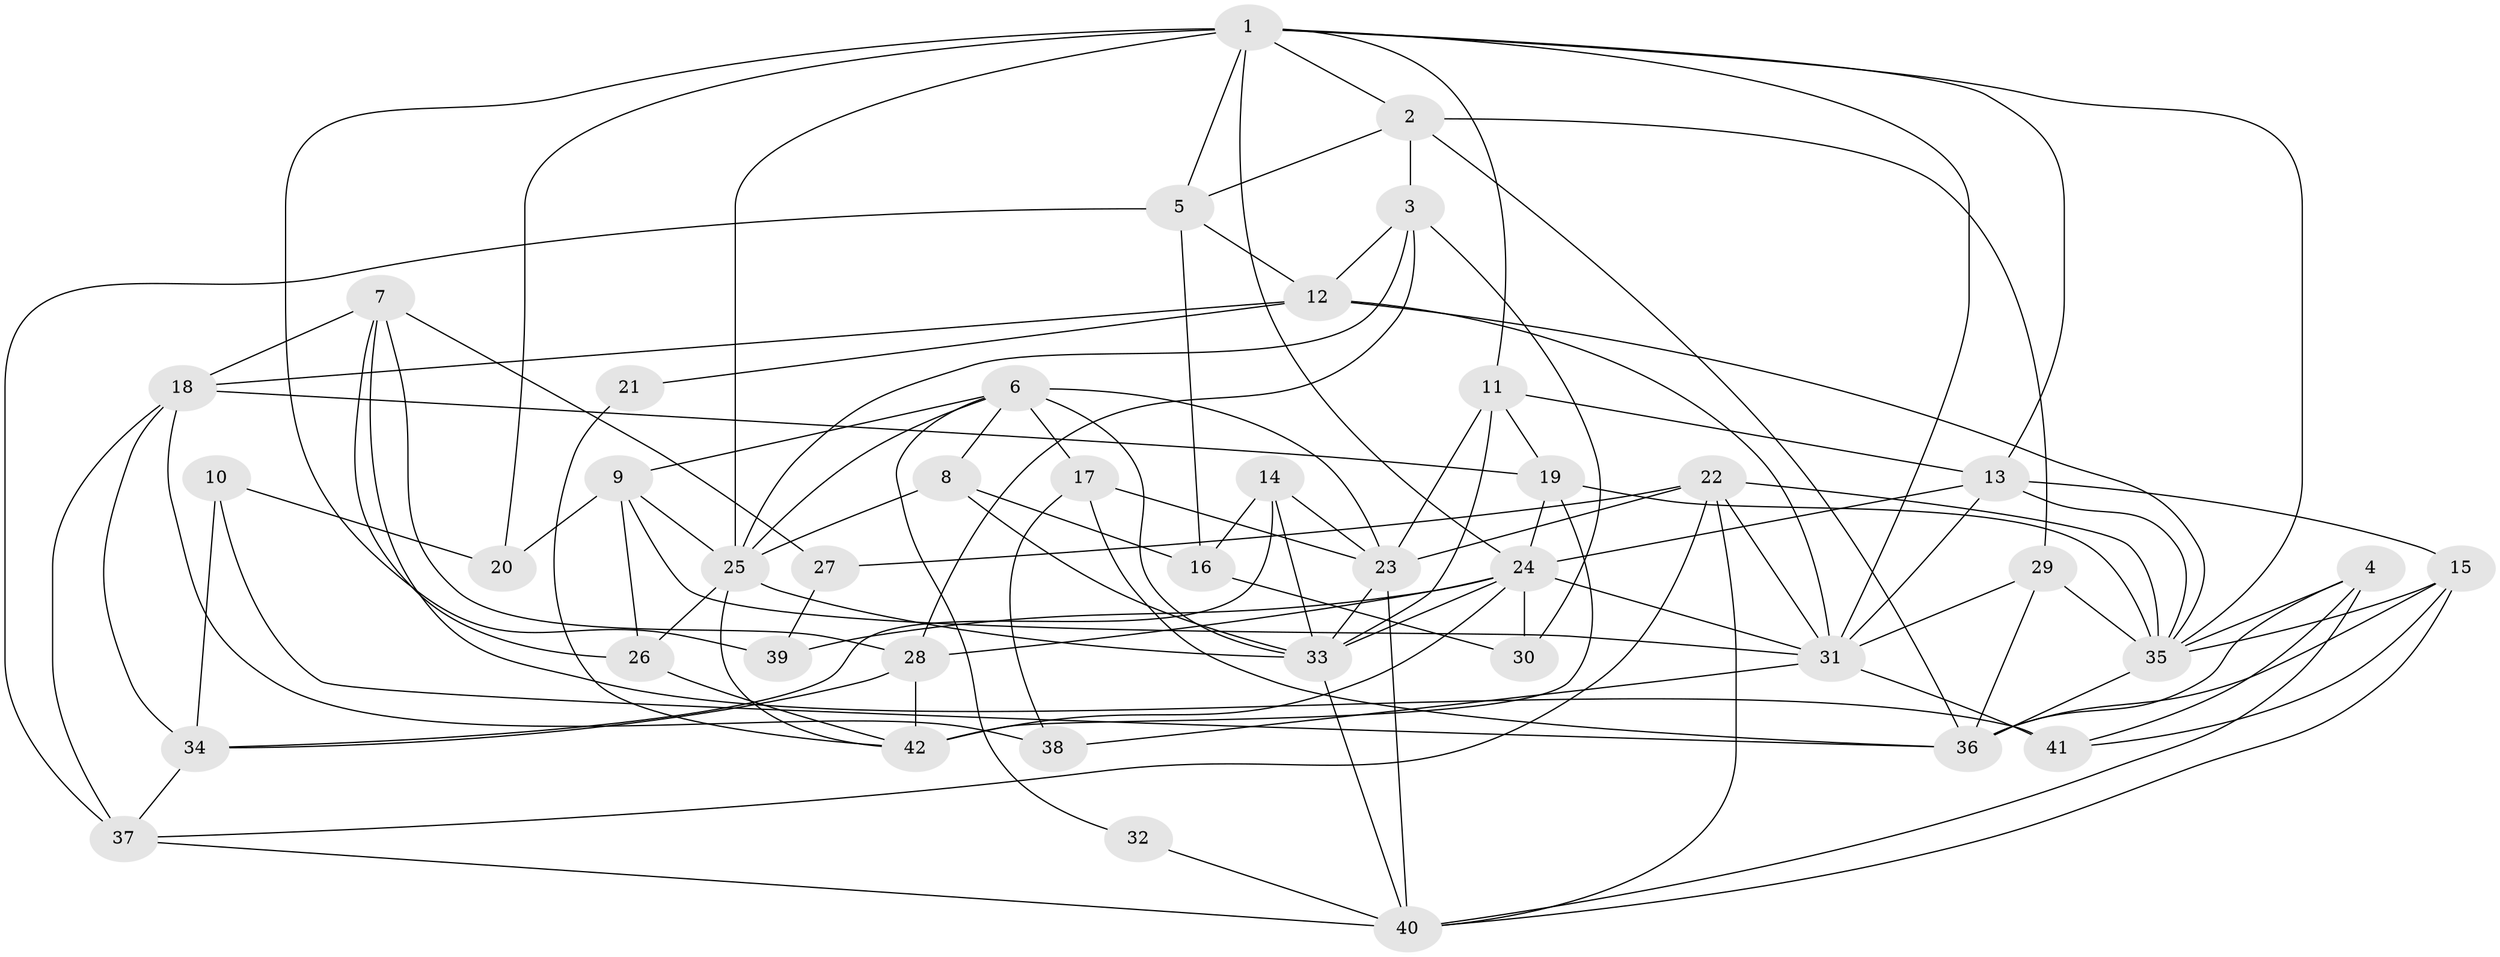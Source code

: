 // original degree distribution, {5: 0.1686746987951807, 7: 0.012048192771084338, 4: 0.3614457831325301, 2: 0.1686746987951807, 8: 0.012048192771084338, 3: 0.1686746987951807, 6: 0.0963855421686747, 9: 0.012048192771084338}
// Generated by graph-tools (version 1.1) at 2025/02/03/09/25 03:02:03]
// undirected, 42 vertices, 110 edges
graph export_dot {
graph [start="1"]
  node [color=gray90,style=filled];
  1;
  2;
  3;
  4;
  5;
  6;
  7;
  8;
  9;
  10;
  11;
  12;
  13;
  14;
  15;
  16;
  17;
  18;
  19;
  20;
  21;
  22;
  23;
  24;
  25;
  26;
  27;
  28;
  29;
  30;
  31;
  32;
  33;
  34;
  35;
  36;
  37;
  38;
  39;
  40;
  41;
  42;
  1 -- 2 [weight=1.0];
  1 -- 5 [weight=1.0];
  1 -- 11 [weight=1.0];
  1 -- 13 [weight=1.0];
  1 -- 20 [weight=2.0];
  1 -- 24 [weight=1.0];
  1 -- 25 [weight=1.0];
  1 -- 31 [weight=1.0];
  1 -- 35 [weight=1.0];
  1 -- 39 [weight=1.0];
  2 -- 3 [weight=1.0];
  2 -- 5 [weight=1.0];
  2 -- 29 [weight=1.0];
  2 -- 36 [weight=1.0];
  3 -- 12 [weight=1.0];
  3 -- 25 [weight=1.0];
  3 -- 28 [weight=1.0];
  3 -- 30 [weight=1.0];
  4 -- 35 [weight=1.0];
  4 -- 36 [weight=1.0];
  4 -- 40 [weight=1.0];
  4 -- 41 [weight=1.0];
  5 -- 12 [weight=1.0];
  5 -- 16 [weight=1.0];
  5 -- 37 [weight=2.0];
  6 -- 8 [weight=1.0];
  6 -- 9 [weight=1.0];
  6 -- 17 [weight=1.0];
  6 -- 23 [weight=1.0];
  6 -- 25 [weight=1.0];
  6 -- 32 [weight=1.0];
  6 -- 33 [weight=2.0];
  7 -- 18 [weight=1.0];
  7 -- 26 [weight=1.0];
  7 -- 27 [weight=1.0];
  7 -- 28 [weight=1.0];
  7 -- 41 [weight=3.0];
  8 -- 16 [weight=1.0];
  8 -- 25 [weight=1.0];
  8 -- 33 [weight=1.0];
  9 -- 20 [weight=1.0];
  9 -- 25 [weight=1.0];
  9 -- 26 [weight=1.0];
  9 -- 31 [weight=1.0];
  10 -- 20 [weight=1.0];
  10 -- 34 [weight=1.0];
  10 -- 36 [weight=1.0];
  11 -- 13 [weight=1.0];
  11 -- 19 [weight=1.0];
  11 -- 23 [weight=1.0];
  11 -- 33 [weight=2.0];
  12 -- 18 [weight=1.0];
  12 -- 21 [weight=1.0];
  12 -- 31 [weight=1.0];
  12 -- 35 [weight=1.0];
  13 -- 15 [weight=1.0];
  13 -- 24 [weight=2.0];
  13 -- 31 [weight=1.0];
  13 -- 35 [weight=1.0];
  14 -- 16 [weight=1.0];
  14 -- 23 [weight=1.0];
  14 -- 33 [weight=1.0];
  14 -- 34 [weight=1.0];
  15 -- 35 [weight=1.0];
  15 -- 36 [weight=1.0];
  15 -- 40 [weight=1.0];
  15 -- 41 [weight=1.0];
  16 -- 30 [weight=1.0];
  17 -- 23 [weight=1.0];
  17 -- 36 [weight=1.0];
  17 -- 38 [weight=1.0];
  18 -- 19 [weight=1.0];
  18 -- 34 [weight=1.0];
  18 -- 37 [weight=1.0];
  18 -- 38 [weight=1.0];
  19 -- 24 [weight=1.0];
  19 -- 35 [weight=1.0];
  19 -- 42 [weight=1.0];
  21 -- 42 [weight=1.0];
  22 -- 23 [weight=1.0];
  22 -- 27 [weight=1.0];
  22 -- 31 [weight=1.0];
  22 -- 35 [weight=1.0];
  22 -- 37 [weight=1.0];
  22 -- 40 [weight=1.0];
  23 -- 33 [weight=1.0];
  23 -- 40 [weight=2.0];
  24 -- 28 [weight=1.0];
  24 -- 30 [weight=2.0];
  24 -- 31 [weight=1.0];
  24 -- 33 [weight=1.0];
  24 -- 39 [weight=1.0];
  24 -- 42 [weight=2.0];
  25 -- 26 [weight=1.0];
  25 -- 33 [weight=2.0];
  25 -- 42 [weight=1.0];
  26 -- 42 [weight=1.0];
  27 -- 39 [weight=1.0];
  28 -- 34 [weight=1.0];
  28 -- 42 [weight=1.0];
  29 -- 31 [weight=1.0];
  29 -- 35 [weight=2.0];
  29 -- 36 [weight=2.0];
  31 -- 38 [weight=1.0];
  31 -- 41 [weight=1.0];
  32 -- 40 [weight=1.0];
  33 -- 40 [weight=1.0];
  34 -- 37 [weight=1.0];
  35 -- 36 [weight=1.0];
  37 -- 40 [weight=1.0];
}
